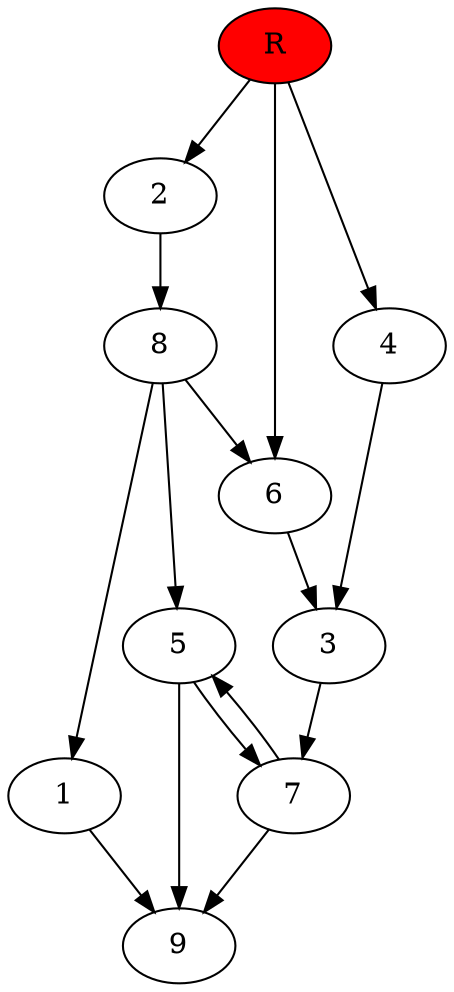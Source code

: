 digraph prb8082 {
	1
	2
	3
	4
	5
	6
	7
	8
	R [fillcolor="#ff0000" style=filled]
	1 -> 9
	2 -> 8
	3 -> 7
	4 -> 3
	5 -> 7
	5 -> 9
	6 -> 3
	7 -> 5
	7 -> 9
	8 -> 1
	8 -> 5
	8 -> 6
	R -> 2
	R -> 4
	R -> 6
}
